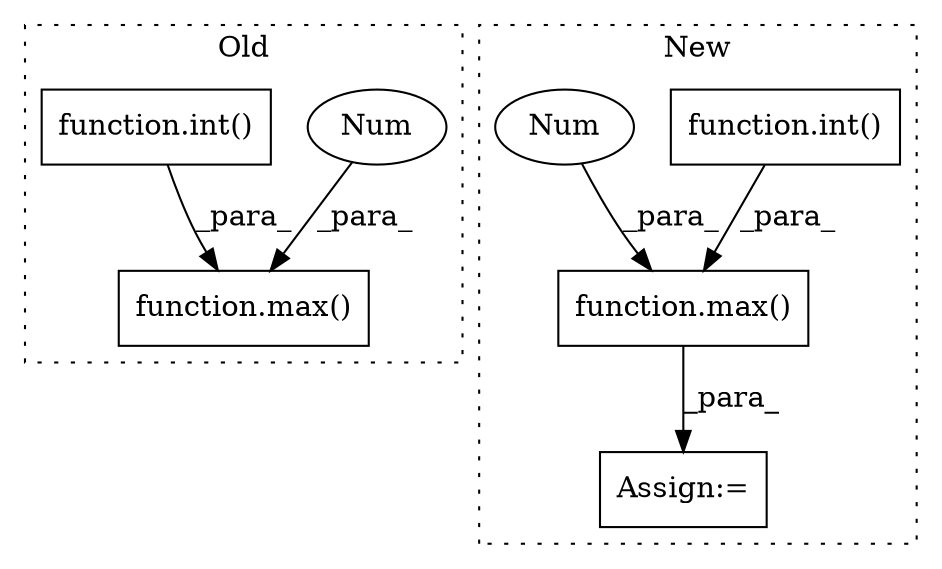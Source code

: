 digraph G {
subgraph cluster0 {
1 [label="function.max()" a="75" s="7885,7943" l="4,1" shape="box"];
4 [label="Num" a="76" s="7889" l="1" shape="ellipse"];
7 [label="function.int()" a="75" s="7901,7941" l="4,1" shape="box"];
label = "Old";
style="dotted";
}
subgraph cluster1 {
2 [label="function.int()" a="75" s="7591,7628" l="4,1" shape="box"];
3 [label="Assign:=" a="68" s="7572" l="3" shape="box"];
5 [label="function.max()" a="75" s="7575,7630" l="4,1" shape="box"];
6 [label="Num" a="76" s="7579" l="1" shape="ellipse"];
label = "New";
style="dotted";
}
2 -> 5 [label="_para_"];
4 -> 1 [label="_para_"];
5 -> 3 [label="_para_"];
6 -> 5 [label="_para_"];
7 -> 1 [label="_para_"];
}